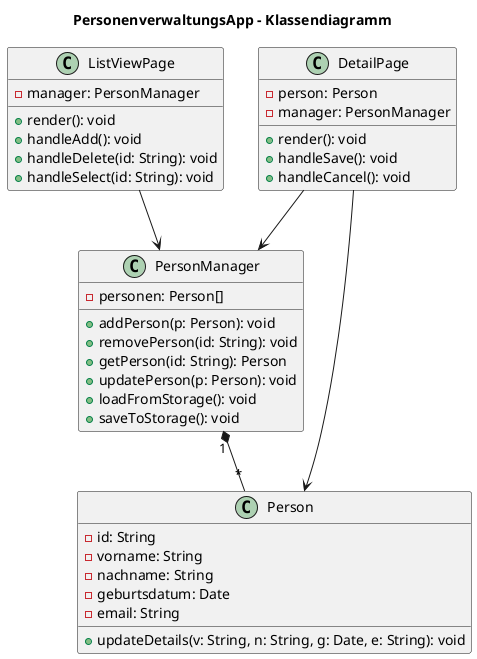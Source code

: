 @startuml
title PersonenverwaltungsApp - Klassendiagramm

class Person {
  - id: String
  - vorname: String
  - nachname: String
  - geburtsdatum: Date
  - email: String
  + updateDetails(v: String, n: String, g: Date, e: String): void
}

class PersonManager {
  - personen: Person[]
  + addPerson(p: Person): void
  + removePerson(id: String): void
  + getPerson(id: String): Person
  + updatePerson(p: Person): void
  + loadFromStorage(): void
  + saveToStorage(): void
}

class ListViewPage {
  - manager: PersonManager
  + render(): void
  + handleAdd(): void
  + handleDelete(id: String): void
  + handleSelect(id: String): void
}

class DetailPage {
  - person: Person
  - manager: PersonManager
  + render(): void
  + handleSave(): void
  + handleCancel(): void
}

PersonManager "1" *-- "*" Person
ListViewPage --> PersonManager
DetailPage --> PersonManager
DetailPage --> Person

@enduml
 